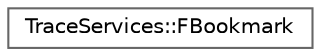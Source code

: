 digraph "Graphical Class Hierarchy"
{
 // INTERACTIVE_SVG=YES
 // LATEX_PDF_SIZE
  bgcolor="transparent";
  edge [fontname=Helvetica,fontsize=10,labelfontname=Helvetica,labelfontsize=10];
  node [fontname=Helvetica,fontsize=10,shape=box,height=0.2,width=0.4];
  rankdir="LR";
  Node0 [id="Node000000",label="TraceServices::FBookmark",height=0.2,width=0.4,color="grey40", fillcolor="white", style="filled",URL="$d1/d14/structTraceServices_1_1FBookmark.html",tooltip=" "];
}
